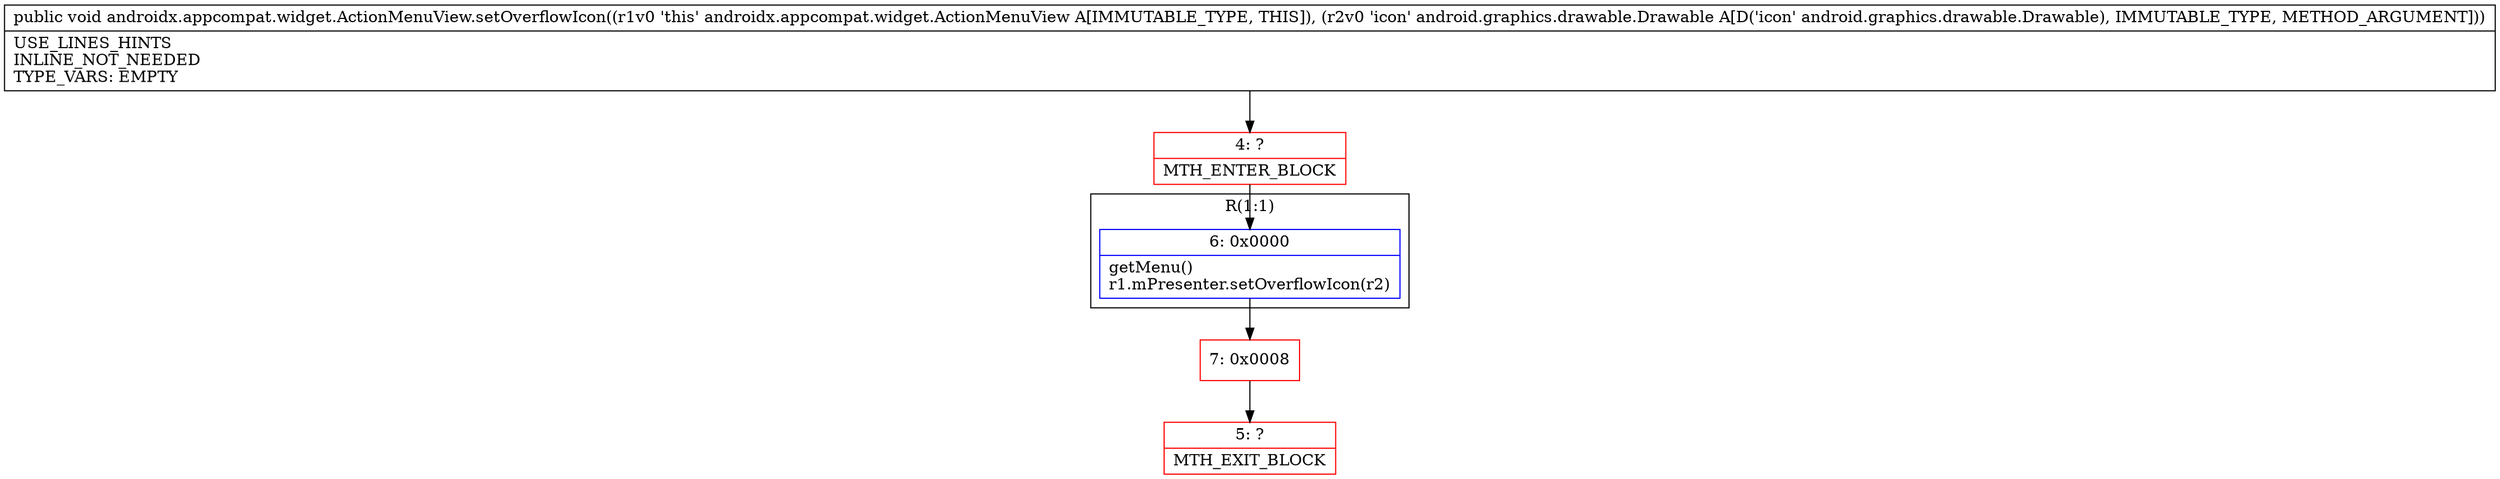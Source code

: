 digraph "CFG forandroidx.appcompat.widget.ActionMenuView.setOverflowIcon(Landroid\/graphics\/drawable\/Drawable;)V" {
subgraph cluster_Region_2103228211 {
label = "R(1:1)";
node [shape=record,color=blue];
Node_6 [shape=record,label="{6\:\ 0x0000|getMenu()\lr1.mPresenter.setOverflowIcon(r2)\l}"];
}
Node_4 [shape=record,color=red,label="{4\:\ ?|MTH_ENTER_BLOCK\l}"];
Node_7 [shape=record,color=red,label="{7\:\ 0x0008}"];
Node_5 [shape=record,color=red,label="{5\:\ ?|MTH_EXIT_BLOCK\l}"];
MethodNode[shape=record,label="{public void androidx.appcompat.widget.ActionMenuView.setOverflowIcon((r1v0 'this' androidx.appcompat.widget.ActionMenuView A[IMMUTABLE_TYPE, THIS]), (r2v0 'icon' android.graphics.drawable.Drawable A[D('icon' android.graphics.drawable.Drawable), IMMUTABLE_TYPE, METHOD_ARGUMENT]))  | USE_LINES_HINTS\lINLINE_NOT_NEEDED\lTYPE_VARS: EMPTY\l}"];
MethodNode -> Node_4;Node_6 -> Node_7;
Node_4 -> Node_6;
Node_7 -> Node_5;
}

